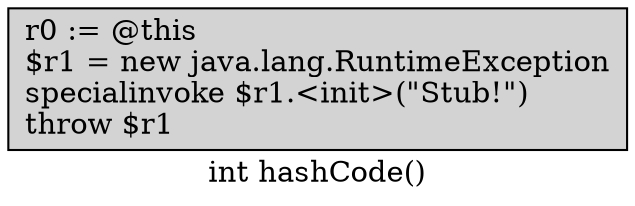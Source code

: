 digraph "int hashCode()" {
    label="int hashCode()";
    node [shape=box];
    "0" [style=filled,fillcolor=gray,style=filled,fillcolor=lightgray,label="r0 := @this\l$r1 = new java.lang.RuntimeException\lspecialinvoke $r1.<init>(\"Stub!\")\lthrow $r1\l",];
}
